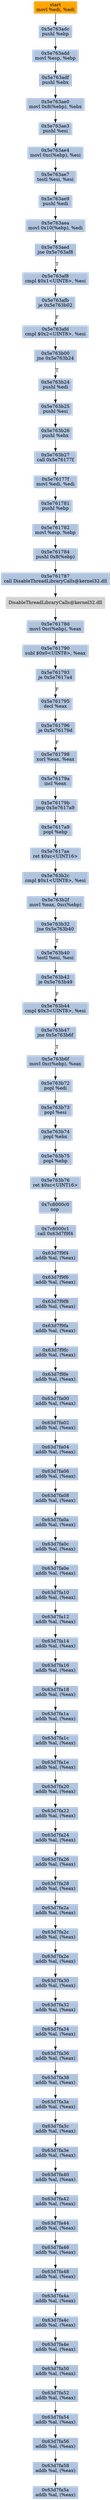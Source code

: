 digraph G {
node[shape=rectangle,style=filled,fillcolor=lightsteelblue,color=lightsteelblue]
bgcolor="transparent"
a0x5e763adamovl_edi_edi[label="start\nmovl %edi, %edi",color="lightgrey",fillcolor="orange"];
a0x5e763adcpushl_ebp[label="0x5e763adc\npushl %ebp"];
a0x5e763addmovl_esp_ebp[label="0x5e763add\nmovl %esp, %ebp"];
a0x5e763adfpushl_ebx[label="0x5e763adf\npushl %ebx"];
a0x5e763ae0movl_0x8ebp__ebx[label="0x5e763ae0\nmovl 0x8(%ebp), %ebx"];
a0x5e763ae3pushl_esi[label="0x5e763ae3\npushl %esi"];
a0x5e763ae4movl_0xcebp__esi[label="0x5e763ae4\nmovl 0xc(%ebp), %esi"];
a0x5e763ae7testl_esi_esi[label="0x5e763ae7\ntestl %esi, %esi"];
a0x5e763ae9pushl_edi[label="0x5e763ae9\npushl %edi"];
a0x5e763aeamovl_0x10ebp__edi[label="0x5e763aea\nmovl 0x10(%ebp), %edi"];
a0x5e763aedjne_0x5e763af8[label="0x5e763aed\njne 0x5e763af8"];
a0x5e763af8cmpl_0x1UINT8_esi[label="0x5e763af8\ncmpl $0x1<UINT8>, %esi"];
a0x5e763afbje_0x5e763b02[label="0x5e763afb\nje 0x5e763b02"];
a0x5e763afdcmpl_0x2UINT8_esi[label="0x5e763afd\ncmpl $0x2<UINT8>, %esi"];
a0x5e763b00jne_0x5e763b24[label="0x5e763b00\njne 0x5e763b24"];
a0x5e763b24pushl_edi[label="0x5e763b24\npushl %edi"];
a0x5e763b25pushl_esi[label="0x5e763b25\npushl %esi"];
a0x5e763b26pushl_ebx[label="0x5e763b26\npushl %ebx"];
a0x5e763b27call_0x5e76177f[label="0x5e763b27\ncall 0x5e76177f"];
a0x5e76177fmovl_edi_edi[label="0x5e76177f\nmovl %edi, %edi"];
a0x5e761781pushl_ebp[label="0x5e761781\npushl %ebp"];
a0x5e761782movl_esp_ebp[label="0x5e761782\nmovl %esp, %ebp"];
a0x5e761784pushl_0x8ebp_[label="0x5e761784\npushl 0x8(%ebp)"];
a0x5e761787call_DisableThreadLibraryCalls_kernel32_dll[label="0x5e761787\ncall DisableThreadLibraryCalls@kernel32.dll"];
DisableThreadLibraryCalls_kernel32_dll[label="DisableThreadLibraryCalls@kernel32.dll",color="lightgrey",fillcolor="lightgrey"];
a0x5e76178dmovl_0xcebp__eax[label="0x5e76178d\nmovl 0xc(%ebp), %eax"];
a0x5e761790subl_0x0UINT8_eax[label="0x5e761790\nsubl $0x0<UINT8>, %eax"];
a0x5e761793je_0x5e7617a4[label="0x5e761793\nje 0x5e7617a4"];
a0x5e761795decl_eax[label="0x5e761795\ndecl %eax"];
a0x5e761796je_0x5e76179d[label="0x5e761796\nje 0x5e76179d"];
a0x5e761798xorl_eax_eax[label="0x5e761798\nxorl %eax, %eax"];
a0x5e76179aincl_eax[label="0x5e76179a\nincl %eax"];
a0x5e76179bjmp_0x5e7617a9[label="0x5e76179b\njmp 0x5e7617a9"];
a0x5e7617a9popl_ebp[label="0x5e7617a9\npopl %ebp"];
a0x5e7617aaret_0xcUINT16[label="0x5e7617aa\nret $0xc<UINT16>"];
a0x5e763b2ccmpl_0x1UINT8_esi[label="0x5e763b2c\ncmpl $0x1<UINT8>, %esi"];
a0x5e763b2fmovl_eax_0xcebp_[label="0x5e763b2f\nmovl %eax, 0xc(%ebp)"];
a0x5e763b32jne_0x5e763b40[label="0x5e763b32\njne 0x5e763b40"];
a0x5e763b40testl_esi_esi[label="0x5e763b40\ntestl %esi, %esi"];
a0x5e763b42je_0x5e763b49[label="0x5e763b42\nje 0x5e763b49"];
a0x5e763b44cmpl_0x3UINT8_esi[label="0x5e763b44\ncmpl $0x3<UINT8>, %esi"];
a0x5e763b47jne_0x5e763b6f[label="0x5e763b47\njne 0x5e763b6f"];
a0x5e763b6fmovl_0xcebp__eax[label="0x5e763b6f\nmovl 0xc(%ebp), %eax"];
a0x5e763b72popl_edi[label="0x5e763b72\npopl %edi"];
a0x5e763b73popl_esi[label="0x5e763b73\npopl %esi"];
a0x5e763b74popl_ebx[label="0x5e763b74\npopl %ebx"];
a0x5e763b75popl_ebp[label="0x5e763b75\npopl %ebp"];
a0x5e763b76ret_0xcUINT16[label="0x5e763b76\nret $0xc<UINT16>"];
a0x7c8000c0nop_[label="0x7c8000c0\nnop "];
a0x7c8000c1call_0x63d7f9f4[label="0x7c8000c1\ncall 0x63d7f9f4"];
a0x63d7f9f4addb_al_eax_[label="0x63d7f9f4\naddb %al, (%eax)"];
a0x63d7f9f6addb_al_eax_[label="0x63d7f9f6\naddb %al, (%eax)"];
a0x63d7f9f8addb_al_eax_[label="0x63d7f9f8\naddb %al, (%eax)"];
a0x63d7f9faaddb_al_eax_[label="0x63d7f9fa\naddb %al, (%eax)"];
a0x63d7f9fcaddb_al_eax_[label="0x63d7f9fc\naddb %al, (%eax)"];
a0x63d7f9feaddb_al_eax_[label="0x63d7f9fe\naddb %al, (%eax)"];
a0x63d7fa00addb_al_eax_[label="0x63d7fa00\naddb %al, (%eax)"];
a0x63d7fa02addb_al_eax_[label="0x63d7fa02\naddb %al, (%eax)"];
a0x63d7fa04addb_al_eax_[label="0x63d7fa04\naddb %al, (%eax)"];
a0x63d7fa06addb_al_eax_[label="0x63d7fa06\naddb %al, (%eax)"];
a0x63d7fa08addb_al_eax_[label="0x63d7fa08\naddb %al, (%eax)"];
a0x63d7fa0aaddb_al_eax_[label="0x63d7fa0a\naddb %al, (%eax)"];
a0x63d7fa0caddb_al_eax_[label="0x63d7fa0c\naddb %al, (%eax)"];
a0x63d7fa0eaddb_al_eax_[label="0x63d7fa0e\naddb %al, (%eax)"];
a0x63d7fa10addb_al_eax_[label="0x63d7fa10\naddb %al, (%eax)"];
a0x63d7fa12addb_al_eax_[label="0x63d7fa12\naddb %al, (%eax)"];
a0x63d7fa14addb_al_eax_[label="0x63d7fa14\naddb %al, (%eax)"];
a0x63d7fa16addb_al_eax_[label="0x63d7fa16\naddb %al, (%eax)"];
a0x63d7fa18addb_al_eax_[label="0x63d7fa18\naddb %al, (%eax)"];
a0x63d7fa1aaddb_al_eax_[label="0x63d7fa1a\naddb %al, (%eax)"];
a0x63d7fa1caddb_al_eax_[label="0x63d7fa1c\naddb %al, (%eax)"];
a0x63d7fa1eaddb_al_eax_[label="0x63d7fa1e\naddb %al, (%eax)"];
a0x63d7fa20addb_al_eax_[label="0x63d7fa20\naddb %al, (%eax)"];
a0x63d7fa22addb_al_eax_[label="0x63d7fa22\naddb %al, (%eax)"];
a0x63d7fa24addb_al_eax_[label="0x63d7fa24\naddb %al, (%eax)"];
a0x63d7fa26addb_al_eax_[label="0x63d7fa26\naddb %al, (%eax)"];
a0x63d7fa28addb_al_eax_[label="0x63d7fa28\naddb %al, (%eax)"];
a0x63d7fa2aaddb_al_eax_[label="0x63d7fa2a\naddb %al, (%eax)"];
a0x63d7fa2caddb_al_eax_[label="0x63d7fa2c\naddb %al, (%eax)"];
a0x63d7fa2eaddb_al_eax_[label="0x63d7fa2e\naddb %al, (%eax)"];
a0x63d7fa30addb_al_eax_[label="0x63d7fa30\naddb %al, (%eax)"];
a0x63d7fa32addb_al_eax_[label="0x63d7fa32\naddb %al, (%eax)"];
a0x63d7fa34addb_al_eax_[label="0x63d7fa34\naddb %al, (%eax)"];
a0x63d7fa36addb_al_eax_[label="0x63d7fa36\naddb %al, (%eax)"];
a0x63d7fa38addb_al_eax_[label="0x63d7fa38\naddb %al, (%eax)"];
a0x63d7fa3aaddb_al_eax_[label="0x63d7fa3a\naddb %al, (%eax)"];
a0x63d7fa3caddb_al_eax_[label="0x63d7fa3c\naddb %al, (%eax)"];
a0x63d7fa3eaddb_al_eax_[label="0x63d7fa3e\naddb %al, (%eax)"];
a0x63d7fa40addb_al_eax_[label="0x63d7fa40\naddb %al, (%eax)"];
a0x63d7fa42addb_al_eax_[label="0x63d7fa42\naddb %al, (%eax)"];
a0x63d7fa44addb_al_eax_[label="0x63d7fa44\naddb %al, (%eax)"];
a0x63d7fa46addb_al_eax_[label="0x63d7fa46\naddb %al, (%eax)"];
a0x63d7fa48addb_al_eax_[label="0x63d7fa48\naddb %al, (%eax)"];
a0x63d7fa4aaddb_al_eax_[label="0x63d7fa4a\naddb %al, (%eax)"];
a0x63d7fa4caddb_al_eax_[label="0x63d7fa4c\naddb %al, (%eax)"];
a0x63d7fa4eaddb_al_eax_[label="0x63d7fa4e\naddb %al, (%eax)"];
a0x63d7fa50addb_al_eax_[label="0x63d7fa50\naddb %al, (%eax)"];
a0x63d7fa52addb_al_eax_[label="0x63d7fa52\naddb %al, (%eax)"];
a0x63d7fa54addb_al_eax_[label="0x63d7fa54\naddb %al, (%eax)"];
a0x63d7fa56addb_al_eax_[label="0x63d7fa56\naddb %al, (%eax)"];
a0x63d7fa58addb_al_eax_[label="0x63d7fa58\naddb %al, (%eax)"];
a0x63d7fa5aaddb_al_eax_[label="0x63d7fa5a\naddb %al, (%eax)"];
a0x5e763adamovl_edi_edi -> a0x5e763adcpushl_ebp [color="#000000"];
a0x5e763adcpushl_ebp -> a0x5e763addmovl_esp_ebp [color="#000000"];
a0x5e763addmovl_esp_ebp -> a0x5e763adfpushl_ebx [color="#000000"];
a0x5e763adfpushl_ebx -> a0x5e763ae0movl_0x8ebp__ebx [color="#000000"];
a0x5e763ae0movl_0x8ebp__ebx -> a0x5e763ae3pushl_esi [color="#000000"];
a0x5e763ae3pushl_esi -> a0x5e763ae4movl_0xcebp__esi [color="#000000"];
a0x5e763ae4movl_0xcebp__esi -> a0x5e763ae7testl_esi_esi [color="#000000"];
a0x5e763ae7testl_esi_esi -> a0x5e763ae9pushl_edi [color="#000000"];
a0x5e763ae9pushl_edi -> a0x5e763aeamovl_0x10ebp__edi [color="#000000"];
a0x5e763aeamovl_0x10ebp__edi -> a0x5e763aedjne_0x5e763af8 [color="#000000"];
a0x5e763aedjne_0x5e763af8 -> a0x5e763af8cmpl_0x1UINT8_esi [color="#000000",label="T"];
a0x5e763af8cmpl_0x1UINT8_esi -> a0x5e763afbje_0x5e763b02 [color="#000000"];
a0x5e763afbje_0x5e763b02 -> a0x5e763afdcmpl_0x2UINT8_esi [color="#000000",label="F"];
a0x5e763afdcmpl_0x2UINT8_esi -> a0x5e763b00jne_0x5e763b24 [color="#000000"];
a0x5e763b00jne_0x5e763b24 -> a0x5e763b24pushl_edi [color="#000000",label="T"];
a0x5e763b24pushl_edi -> a0x5e763b25pushl_esi [color="#000000"];
a0x5e763b25pushl_esi -> a0x5e763b26pushl_ebx [color="#000000"];
a0x5e763b26pushl_ebx -> a0x5e763b27call_0x5e76177f [color="#000000"];
a0x5e763b27call_0x5e76177f -> a0x5e76177fmovl_edi_edi [color="#000000"];
a0x5e76177fmovl_edi_edi -> a0x5e761781pushl_ebp [color="#000000"];
a0x5e761781pushl_ebp -> a0x5e761782movl_esp_ebp [color="#000000"];
a0x5e761782movl_esp_ebp -> a0x5e761784pushl_0x8ebp_ [color="#000000"];
a0x5e761784pushl_0x8ebp_ -> a0x5e761787call_DisableThreadLibraryCalls_kernel32_dll [color="#000000"];
a0x5e761787call_DisableThreadLibraryCalls_kernel32_dll -> DisableThreadLibraryCalls_kernel32_dll [color="#000000"];
DisableThreadLibraryCalls_kernel32_dll -> a0x5e76178dmovl_0xcebp__eax [color="#000000"];
a0x5e76178dmovl_0xcebp__eax -> a0x5e761790subl_0x0UINT8_eax [color="#000000"];
a0x5e761790subl_0x0UINT8_eax -> a0x5e761793je_0x5e7617a4 [color="#000000"];
a0x5e761793je_0x5e7617a4 -> a0x5e761795decl_eax [color="#000000",label="F"];
a0x5e761795decl_eax -> a0x5e761796je_0x5e76179d [color="#000000"];
a0x5e761796je_0x5e76179d -> a0x5e761798xorl_eax_eax [color="#000000",label="F"];
a0x5e761798xorl_eax_eax -> a0x5e76179aincl_eax [color="#000000"];
a0x5e76179aincl_eax -> a0x5e76179bjmp_0x5e7617a9 [color="#000000"];
a0x5e76179bjmp_0x5e7617a9 -> a0x5e7617a9popl_ebp [color="#000000"];
a0x5e7617a9popl_ebp -> a0x5e7617aaret_0xcUINT16 [color="#000000"];
a0x5e7617aaret_0xcUINT16 -> a0x5e763b2ccmpl_0x1UINT8_esi [color="#000000"];
a0x5e763b2ccmpl_0x1UINT8_esi -> a0x5e763b2fmovl_eax_0xcebp_ [color="#000000"];
a0x5e763b2fmovl_eax_0xcebp_ -> a0x5e763b32jne_0x5e763b40 [color="#000000"];
a0x5e763b32jne_0x5e763b40 -> a0x5e763b40testl_esi_esi [color="#000000",label="T"];
a0x5e763b40testl_esi_esi -> a0x5e763b42je_0x5e763b49 [color="#000000"];
a0x5e763b42je_0x5e763b49 -> a0x5e763b44cmpl_0x3UINT8_esi [color="#000000",label="F"];
a0x5e763b44cmpl_0x3UINT8_esi -> a0x5e763b47jne_0x5e763b6f [color="#000000"];
a0x5e763b47jne_0x5e763b6f -> a0x5e763b6fmovl_0xcebp__eax [color="#000000",label="T"];
a0x5e763b6fmovl_0xcebp__eax -> a0x5e763b72popl_edi [color="#000000"];
a0x5e763b72popl_edi -> a0x5e763b73popl_esi [color="#000000"];
a0x5e763b73popl_esi -> a0x5e763b74popl_ebx [color="#000000"];
a0x5e763b74popl_ebx -> a0x5e763b75popl_ebp [color="#000000"];
a0x5e763b75popl_ebp -> a0x5e763b76ret_0xcUINT16 [color="#000000"];
a0x5e763b76ret_0xcUINT16 -> a0x7c8000c0nop_ [color="#000000"];
a0x7c8000c0nop_ -> a0x7c8000c1call_0x63d7f9f4 [color="#000000"];
a0x7c8000c1call_0x63d7f9f4 -> a0x63d7f9f4addb_al_eax_ [color="#000000"];
a0x63d7f9f4addb_al_eax_ -> a0x63d7f9f6addb_al_eax_ [color="#000000"];
a0x63d7f9f6addb_al_eax_ -> a0x63d7f9f8addb_al_eax_ [color="#000000"];
a0x63d7f9f8addb_al_eax_ -> a0x63d7f9faaddb_al_eax_ [color="#000000"];
a0x63d7f9faaddb_al_eax_ -> a0x63d7f9fcaddb_al_eax_ [color="#000000"];
a0x63d7f9fcaddb_al_eax_ -> a0x63d7f9feaddb_al_eax_ [color="#000000"];
a0x63d7f9feaddb_al_eax_ -> a0x63d7fa00addb_al_eax_ [color="#000000"];
a0x63d7fa00addb_al_eax_ -> a0x63d7fa02addb_al_eax_ [color="#000000"];
a0x63d7fa02addb_al_eax_ -> a0x63d7fa04addb_al_eax_ [color="#000000"];
a0x63d7fa04addb_al_eax_ -> a0x63d7fa06addb_al_eax_ [color="#000000"];
a0x63d7fa06addb_al_eax_ -> a0x63d7fa08addb_al_eax_ [color="#000000"];
a0x63d7fa08addb_al_eax_ -> a0x63d7fa0aaddb_al_eax_ [color="#000000"];
a0x63d7fa0aaddb_al_eax_ -> a0x63d7fa0caddb_al_eax_ [color="#000000"];
a0x63d7fa0caddb_al_eax_ -> a0x63d7fa0eaddb_al_eax_ [color="#000000"];
a0x63d7fa0eaddb_al_eax_ -> a0x63d7fa10addb_al_eax_ [color="#000000"];
a0x63d7fa10addb_al_eax_ -> a0x63d7fa12addb_al_eax_ [color="#000000"];
a0x63d7fa12addb_al_eax_ -> a0x63d7fa14addb_al_eax_ [color="#000000"];
a0x63d7fa14addb_al_eax_ -> a0x63d7fa16addb_al_eax_ [color="#000000"];
a0x63d7fa16addb_al_eax_ -> a0x63d7fa18addb_al_eax_ [color="#000000"];
a0x63d7fa18addb_al_eax_ -> a0x63d7fa1aaddb_al_eax_ [color="#000000"];
a0x63d7fa1aaddb_al_eax_ -> a0x63d7fa1caddb_al_eax_ [color="#000000"];
a0x63d7fa1caddb_al_eax_ -> a0x63d7fa1eaddb_al_eax_ [color="#000000"];
a0x63d7fa1eaddb_al_eax_ -> a0x63d7fa20addb_al_eax_ [color="#000000"];
a0x63d7fa20addb_al_eax_ -> a0x63d7fa22addb_al_eax_ [color="#000000"];
a0x63d7fa22addb_al_eax_ -> a0x63d7fa24addb_al_eax_ [color="#000000"];
a0x63d7fa24addb_al_eax_ -> a0x63d7fa26addb_al_eax_ [color="#000000"];
a0x63d7fa26addb_al_eax_ -> a0x63d7fa28addb_al_eax_ [color="#000000"];
a0x63d7fa28addb_al_eax_ -> a0x63d7fa2aaddb_al_eax_ [color="#000000"];
a0x63d7fa2aaddb_al_eax_ -> a0x63d7fa2caddb_al_eax_ [color="#000000"];
a0x63d7fa2caddb_al_eax_ -> a0x63d7fa2eaddb_al_eax_ [color="#000000"];
a0x63d7fa2eaddb_al_eax_ -> a0x63d7fa30addb_al_eax_ [color="#000000"];
a0x63d7fa30addb_al_eax_ -> a0x63d7fa32addb_al_eax_ [color="#000000"];
a0x63d7fa32addb_al_eax_ -> a0x63d7fa34addb_al_eax_ [color="#000000"];
a0x63d7fa34addb_al_eax_ -> a0x63d7fa36addb_al_eax_ [color="#000000"];
a0x63d7fa36addb_al_eax_ -> a0x63d7fa38addb_al_eax_ [color="#000000"];
a0x63d7fa38addb_al_eax_ -> a0x63d7fa3aaddb_al_eax_ [color="#000000"];
a0x63d7fa3aaddb_al_eax_ -> a0x63d7fa3caddb_al_eax_ [color="#000000"];
a0x63d7fa3caddb_al_eax_ -> a0x63d7fa3eaddb_al_eax_ [color="#000000"];
a0x63d7fa3eaddb_al_eax_ -> a0x63d7fa40addb_al_eax_ [color="#000000"];
a0x63d7fa40addb_al_eax_ -> a0x63d7fa42addb_al_eax_ [color="#000000"];
a0x63d7fa42addb_al_eax_ -> a0x63d7fa44addb_al_eax_ [color="#000000"];
a0x63d7fa44addb_al_eax_ -> a0x63d7fa46addb_al_eax_ [color="#000000"];
a0x63d7fa46addb_al_eax_ -> a0x63d7fa48addb_al_eax_ [color="#000000"];
a0x63d7fa48addb_al_eax_ -> a0x63d7fa4aaddb_al_eax_ [color="#000000"];
a0x63d7fa4aaddb_al_eax_ -> a0x63d7fa4caddb_al_eax_ [color="#000000"];
a0x63d7fa4caddb_al_eax_ -> a0x63d7fa4eaddb_al_eax_ [color="#000000"];
a0x63d7fa4eaddb_al_eax_ -> a0x63d7fa50addb_al_eax_ [color="#000000"];
a0x63d7fa50addb_al_eax_ -> a0x63d7fa52addb_al_eax_ [color="#000000"];
a0x63d7fa52addb_al_eax_ -> a0x63d7fa54addb_al_eax_ [color="#000000"];
a0x63d7fa54addb_al_eax_ -> a0x63d7fa56addb_al_eax_ [color="#000000"];
a0x63d7fa56addb_al_eax_ -> a0x63d7fa58addb_al_eax_ [color="#000000"];
a0x63d7fa58addb_al_eax_ -> a0x63d7fa5aaddb_al_eax_ [color="#000000"];
}
